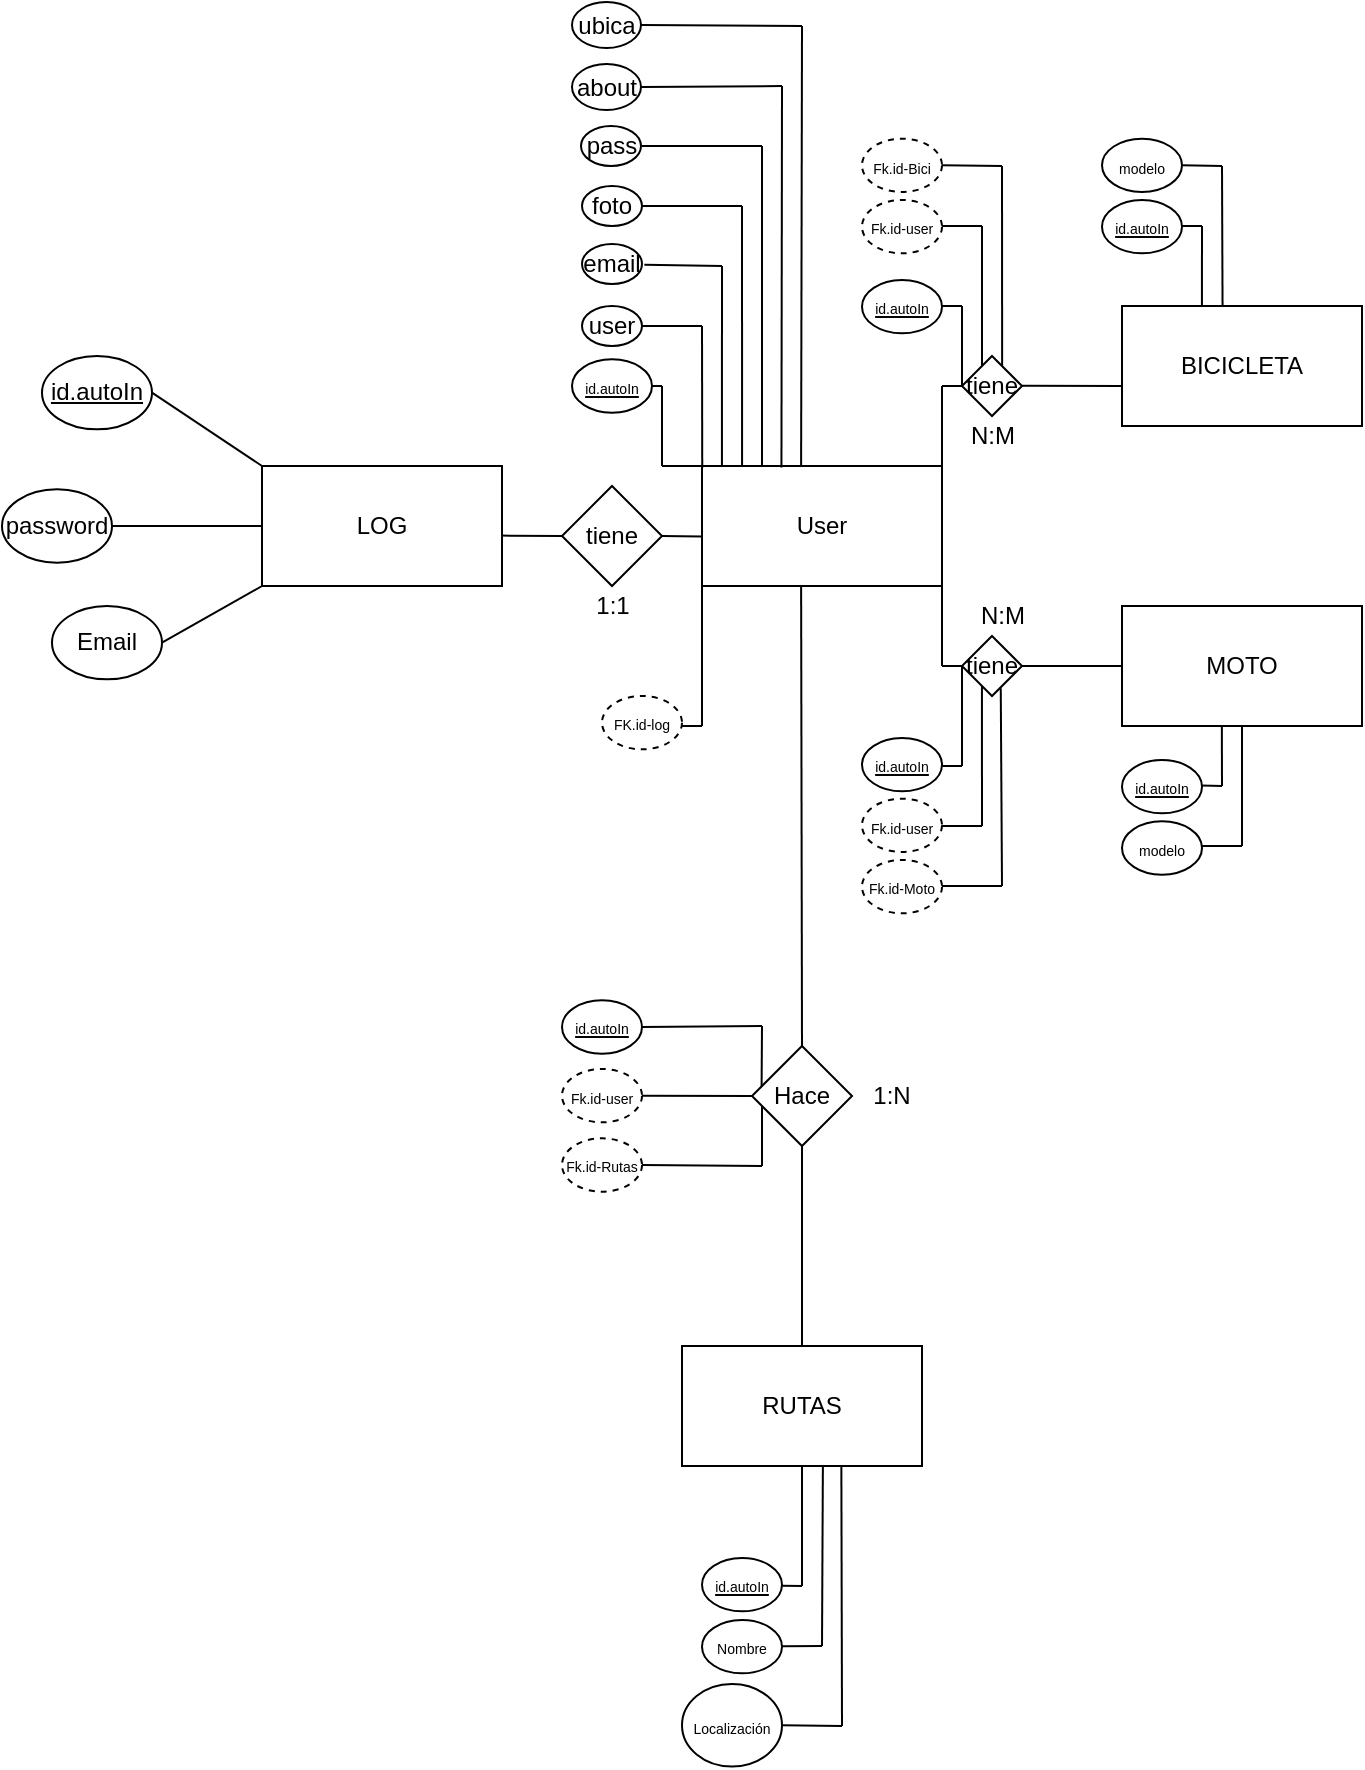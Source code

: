 <mxfile version="20.0.0" type="github" pages="3">
  <diagram id="kb5ggptceWDiAB8Re5l4" name="Page-1">
    <mxGraphModel dx="1773" dy="1789" grid="1" gridSize="10" guides="1" tooltips="1" connect="1" arrows="1" fold="1" page="1" pageScale="1" pageWidth="827" pageHeight="1169" math="0" shadow="0">
      <root>
        <mxCell id="0" />
        <mxCell id="1" parent="0" />
        <mxCell id="bxc62FPtWCXMQF45DqbI-1" value="User" style="rounded=0;whiteSpace=wrap;html=1;" parent="1" vertex="1">
          <mxGeometry x="230" y="160" width="120" height="60" as="geometry" />
        </mxCell>
        <mxCell id="bxc62FPtWCXMQF45DqbI-2" value="BICICLETA" style="rounded=0;whiteSpace=wrap;html=1;" parent="1" vertex="1">
          <mxGeometry x="440" y="80" width="120" height="60" as="geometry" />
        </mxCell>
        <mxCell id="bxc62FPtWCXMQF45DqbI-3" value="MOTO" style="rounded=0;whiteSpace=wrap;html=1;" parent="1" vertex="1">
          <mxGeometry x="440" y="230" width="120" height="60" as="geometry" />
        </mxCell>
        <mxCell id="bxc62FPtWCXMQF45DqbI-4" value="LOG&lt;br&gt;" style="rounded=0;whiteSpace=wrap;html=1;" parent="1" vertex="1">
          <mxGeometry x="10" y="160" width="120" height="60" as="geometry" />
        </mxCell>
        <mxCell id="bxc62FPtWCXMQF45DqbI-5" value="RUTAS" style="rounded=0;whiteSpace=wrap;html=1;" parent="1" vertex="1">
          <mxGeometry x="220" y="600" width="120" height="60" as="geometry" />
        </mxCell>
        <mxCell id="bxc62FPtWCXMQF45DqbI-6" value="tiene" style="rhombus;whiteSpace=wrap;html=1;" parent="1" vertex="1">
          <mxGeometry x="160" y="170" width="50" height="50" as="geometry" />
        </mxCell>
        <mxCell id="bxc62FPtWCXMQF45DqbI-7" value="" style="endArrow=none;html=1;rounded=0;exitX=0.996;exitY=0.58;exitDx=0;exitDy=0;entryX=0;entryY=0.5;entryDx=0;entryDy=0;exitPerimeter=0;" parent="1" source="bxc62FPtWCXMQF45DqbI-4" target="bxc62FPtWCXMQF45DqbI-6" edge="1">
          <mxGeometry width="50" height="50" relative="1" as="geometry">
            <mxPoint x="430" y="300" as="sourcePoint" />
            <mxPoint x="480" y="250" as="targetPoint" />
          </mxGeometry>
        </mxCell>
        <mxCell id="bxc62FPtWCXMQF45DqbI-8" value="" style="endArrow=none;html=1;rounded=0;exitX=1;exitY=0.5;exitDx=0;exitDy=0;entryX=-0.001;entryY=0.587;entryDx=0;entryDy=0;entryPerimeter=0;" parent="1" source="bxc62FPtWCXMQF45DqbI-6" target="bxc62FPtWCXMQF45DqbI-1" edge="1">
          <mxGeometry width="50" height="50" relative="1" as="geometry">
            <mxPoint x="139.52" y="204.8" as="sourcePoint" />
            <mxPoint x="170" y="205" as="targetPoint" />
          </mxGeometry>
        </mxCell>
        <mxCell id="bxc62FPtWCXMQF45DqbI-9" value="1:1" style="text;html=1;align=center;verticalAlign=middle;resizable=0;points=[];autosize=1;strokeColor=none;fillColor=none;" parent="1" vertex="1">
          <mxGeometry x="170" y="220" width="30" height="20" as="geometry" />
        </mxCell>
        <mxCell id="bxc62FPtWCXMQF45DqbI-11" value="tiene" style="rhombus;whiteSpace=wrap;html=1;" parent="1" vertex="1">
          <mxGeometry x="360" y="105" width="30" height="30" as="geometry" />
        </mxCell>
        <mxCell id="bxc62FPtWCXMQF45DqbI-12" value="tiene" style="rhombus;whiteSpace=wrap;html=1;" parent="1" vertex="1">
          <mxGeometry x="360" y="245" width="30" height="30" as="geometry" />
        </mxCell>
        <mxCell id="bxc62FPtWCXMQF45DqbI-13" value="" style="endArrow=none;html=1;rounded=0;exitX=1;exitY=0;exitDx=0;exitDy=0;" parent="1" source="bxc62FPtWCXMQF45DqbI-1" edge="1">
          <mxGeometry width="50" height="50" relative="1" as="geometry">
            <mxPoint x="360" y="170" as="sourcePoint" />
            <mxPoint x="350" y="120" as="targetPoint" />
          </mxGeometry>
        </mxCell>
        <mxCell id="bxc62FPtWCXMQF45DqbI-14" value="" style="endArrow=none;html=1;rounded=0;" parent="1" edge="1">
          <mxGeometry width="50" height="50" relative="1" as="geometry">
            <mxPoint x="350" y="120" as="sourcePoint" />
            <mxPoint x="360" y="120" as="targetPoint" />
          </mxGeometry>
        </mxCell>
        <mxCell id="bxc62FPtWCXMQF45DqbI-15" value="" style="endArrow=none;html=1;rounded=0;entryX=0;entryY=0.667;entryDx=0;entryDy=0;entryPerimeter=0;" parent="1" target="bxc62FPtWCXMQF45DqbI-2" edge="1">
          <mxGeometry width="50" height="50" relative="1" as="geometry">
            <mxPoint x="390" y="119.9" as="sourcePoint" />
            <mxPoint x="430" y="119.9" as="targetPoint" />
          </mxGeometry>
        </mxCell>
        <mxCell id="bxc62FPtWCXMQF45DqbI-16" value="" style="endArrow=none;html=1;rounded=0;entryX=0;entryY=0.667;entryDx=0;entryDy=0;entryPerimeter=0;exitX=1;exitY=0.5;exitDx=0;exitDy=0;" parent="1" source="bxc62FPtWCXMQF45DqbI-12" edge="1">
          <mxGeometry width="50" height="50" relative="1" as="geometry">
            <mxPoint x="400" y="260" as="sourcePoint" />
            <mxPoint x="440" y="260.02" as="targetPoint" />
          </mxGeometry>
        </mxCell>
        <mxCell id="bxc62FPtWCXMQF45DqbI-18" value="" style="endArrow=none;html=1;rounded=0;exitX=1;exitY=1;exitDx=0;exitDy=0;" parent="1" source="bxc62FPtWCXMQF45DqbI-1" edge="1">
          <mxGeometry width="50" height="50" relative="1" as="geometry">
            <mxPoint x="405" y="270" as="sourcePoint" />
            <mxPoint x="350" y="260" as="targetPoint" />
          </mxGeometry>
        </mxCell>
        <mxCell id="bxc62FPtWCXMQF45DqbI-19" value="" style="endArrow=none;html=1;rounded=0;exitX=0;exitY=0.5;exitDx=0;exitDy=0;" parent="1" source="bxc62FPtWCXMQF45DqbI-12" edge="1">
          <mxGeometry width="50" height="50" relative="1" as="geometry">
            <mxPoint x="330" y="230" as="sourcePoint" />
            <mxPoint x="350" y="260" as="targetPoint" />
          </mxGeometry>
        </mxCell>
        <mxCell id="bxc62FPtWCXMQF45DqbI-20" value="N:M" style="text;html=1;align=center;verticalAlign=middle;resizable=0;points=[];autosize=1;strokeColor=none;fillColor=none;" parent="1" vertex="1">
          <mxGeometry x="355" y="135" width="40" height="20" as="geometry" />
        </mxCell>
        <mxCell id="bxc62FPtWCXMQF45DqbI-21" value="N:M" style="text;html=1;align=center;verticalAlign=middle;resizable=0;points=[];autosize=1;strokeColor=none;fillColor=none;" parent="1" vertex="1">
          <mxGeometry x="360" y="225" width="40" height="20" as="geometry" />
        </mxCell>
        <mxCell id="bxc62FPtWCXMQF45DqbI-22" value="Hace" style="rhombus;whiteSpace=wrap;html=1;" parent="1" vertex="1">
          <mxGeometry x="255" y="450" width="50" height="50" as="geometry" />
        </mxCell>
        <mxCell id="bxc62FPtWCXMQF45DqbI-23" value="" style="endArrow=none;html=1;rounded=0;entryX=0.5;entryY=0;entryDx=0;entryDy=0;exitX=0.413;exitY=0.996;exitDx=0;exitDy=0;exitPerimeter=0;" parent="1" source="bxc62FPtWCXMQF45DqbI-1" target="bxc62FPtWCXMQF45DqbI-22" edge="1">
          <mxGeometry width="50" height="50" relative="1" as="geometry">
            <mxPoint x="75" y="400" as="sourcePoint" />
            <mxPoint x="640" y="160" as="targetPoint" />
          </mxGeometry>
        </mxCell>
        <mxCell id="bxc62FPtWCXMQF45DqbI-27" value="" style="endArrow=none;html=1;rounded=0;entryX=0.5;entryY=1;entryDx=0;entryDy=0;exitX=0.5;exitY=0;exitDx=0;exitDy=0;" parent="1" source="bxc62FPtWCXMQF45DqbI-5" target="bxc62FPtWCXMQF45DqbI-22" edge="1">
          <mxGeometry width="50" height="50" relative="1" as="geometry">
            <mxPoint x="650" y="119.86" as="sourcePoint" />
            <mxPoint x="570" y="119.86" as="targetPoint" />
          </mxGeometry>
        </mxCell>
        <mxCell id="bxc62FPtWCXMQF45DqbI-28" value="&lt;u&gt;id.autoIn&lt;/u&gt;" style="ellipse;whiteSpace=wrap;html=1;" parent="1" vertex="1">
          <mxGeometry x="-100" y="105" width="55" height="36.67" as="geometry" />
        </mxCell>
        <mxCell id="bxc62FPtWCXMQF45DqbI-30" value="password" style="ellipse;whiteSpace=wrap;html=1;" parent="1" vertex="1">
          <mxGeometry x="-120" y="171.67" width="55" height="36.67" as="geometry" />
        </mxCell>
        <mxCell id="bxc62FPtWCXMQF45DqbI-31" value="Email" style="ellipse;whiteSpace=wrap;html=1;" parent="1" vertex="1">
          <mxGeometry x="-95" y="230" width="55" height="36.67" as="geometry" />
        </mxCell>
        <mxCell id="bxc62FPtWCXMQF45DqbI-32" value="" style="endArrow=none;html=1;rounded=0;exitX=1;exitY=0.5;exitDx=0;exitDy=0;entryX=0;entryY=0;entryDx=0;entryDy=0;" parent="1" source="bxc62FPtWCXMQF45DqbI-28" target="bxc62FPtWCXMQF45DqbI-4" edge="1">
          <mxGeometry width="50" height="50" relative="1" as="geometry">
            <mxPoint x="150" y="290" as="sourcePoint" />
            <mxPoint x="200" y="240" as="targetPoint" />
          </mxGeometry>
        </mxCell>
        <mxCell id="bxc62FPtWCXMQF45DqbI-33" value="" style="endArrow=none;html=1;rounded=0;exitX=1;exitY=0.5;exitDx=0;exitDy=0;entryX=0;entryY=0.5;entryDx=0;entryDy=0;" parent="1" source="bxc62FPtWCXMQF45DqbI-30" target="bxc62FPtWCXMQF45DqbI-4" edge="1">
          <mxGeometry width="50" height="50" relative="1" as="geometry">
            <mxPoint x="-35.0" y="133.335" as="sourcePoint" />
            <mxPoint x="20" y="170" as="targetPoint" />
          </mxGeometry>
        </mxCell>
        <mxCell id="bxc62FPtWCXMQF45DqbI-34" value="" style="endArrow=none;html=1;rounded=0;exitX=1;exitY=0.5;exitDx=0;exitDy=0;entryX=0;entryY=1;entryDx=0;entryDy=0;" parent="1" source="bxc62FPtWCXMQF45DqbI-31" target="bxc62FPtWCXMQF45DqbI-4" edge="1">
          <mxGeometry width="50" height="50" relative="1" as="geometry">
            <mxPoint x="-55.0" y="200.005" as="sourcePoint" />
            <mxPoint x="20" y="200" as="targetPoint" />
          </mxGeometry>
        </mxCell>
        <mxCell id="bxc62FPtWCXMQF45DqbI-35" value="&lt;u&gt;&lt;font style=&quot;font-size: 7px;&quot;&gt;id.autoIn&lt;/font&gt;&lt;/u&gt;" style="ellipse;whiteSpace=wrap;html=1;" parent="1" vertex="1">
          <mxGeometry x="165" y="106.66" width="40" height="26.67" as="geometry" />
        </mxCell>
        <mxCell id="bxc62FPtWCXMQF45DqbI-36" value="user" style="ellipse;whiteSpace=wrap;html=1;" parent="1" vertex="1">
          <mxGeometry x="170" y="80" width="30" height="20" as="geometry" />
        </mxCell>
        <mxCell id="bxc62FPtWCXMQF45DqbI-37" value="email" style="ellipse;whiteSpace=wrap;html=1;" parent="1" vertex="1">
          <mxGeometry x="170" y="49" width="30" height="20" as="geometry" />
        </mxCell>
        <mxCell id="bxc62FPtWCXMQF45DqbI-39" value="foto" style="ellipse;whiteSpace=wrap;html=1;" parent="1" vertex="1">
          <mxGeometry x="170" y="20" width="30" height="20" as="geometry" />
        </mxCell>
        <mxCell id="bxc62FPtWCXMQF45DqbI-40" value="pass" style="ellipse;whiteSpace=wrap;html=1;" parent="1" vertex="1">
          <mxGeometry x="169.5" y="-10" width="30" height="20" as="geometry" />
        </mxCell>
        <mxCell id="bxc62FPtWCXMQF45DqbI-41" value="about" style="ellipse;whiteSpace=wrap;html=1;" parent="1" vertex="1">
          <mxGeometry x="165" y="-41" width="34.5" height="23" as="geometry" />
        </mxCell>
        <mxCell id="bxc62FPtWCXMQF45DqbI-42" value="" style="endArrow=none;html=1;rounded=0;fontSize=7;exitX=1;exitY=0.5;exitDx=0;exitDy=0;" parent="1" source="bxc62FPtWCXMQF45DqbI-35" edge="1">
          <mxGeometry width="50" height="50" relative="1" as="geometry">
            <mxPoint x="140" y="110" as="sourcePoint" />
            <mxPoint x="210" y="120" as="targetPoint" />
          </mxGeometry>
        </mxCell>
        <mxCell id="bxc62FPtWCXMQF45DqbI-43" value="" style="endArrow=none;html=1;rounded=0;fontSize=7;" parent="1" edge="1">
          <mxGeometry width="50" height="50" relative="1" as="geometry">
            <mxPoint x="210" y="120" as="sourcePoint" />
            <mxPoint x="210" y="160" as="targetPoint" />
          </mxGeometry>
        </mxCell>
        <mxCell id="bxc62FPtWCXMQF45DqbI-44" value="" style="endArrow=none;html=1;rounded=0;fontSize=7;entryX=0;entryY=0;entryDx=0;entryDy=0;" parent="1" target="bxc62FPtWCXMQF45DqbI-1" edge="1">
          <mxGeometry width="50" height="50" relative="1" as="geometry">
            <mxPoint x="210" y="160" as="sourcePoint" />
            <mxPoint x="220" y="130" as="targetPoint" />
          </mxGeometry>
        </mxCell>
        <mxCell id="bxc62FPtWCXMQF45DqbI-45" value="" style="endArrow=none;html=1;rounded=0;fontSize=7;exitX=1;exitY=0.5;exitDx=0;exitDy=0;" parent="1" source="bxc62FPtWCXMQF45DqbI-36" edge="1">
          <mxGeometry width="50" height="50" relative="1" as="geometry">
            <mxPoint x="225.0" y="139.995" as="sourcePoint" />
            <mxPoint x="230" y="90" as="targetPoint" />
          </mxGeometry>
        </mxCell>
        <mxCell id="bxc62FPtWCXMQF45DqbI-46" value="" style="endArrow=none;html=1;rounded=0;fontSize=7;entryX=0.001;entryY=0.017;entryDx=0;entryDy=0;entryPerimeter=0;" parent="1" target="bxc62FPtWCXMQF45DqbI-1" edge="1">
          <mxGeometry width="50" height="50" relative="1" as="geometry">
            <mxPoint x="230" y="90" as="sourcePoint" />
            <mxPoint x="240.0" y="100" as="targetPoint" />
          </mxGeometry>
        </mxCell>
        <mxCell id="bxc62FPtWCXMQF45DqbI-47" value="" style="endArrow=none;html=1;rounded=0;fontSize=7;exitX=1.039;exitY=0.52;exitDx=0;exitDy=0;exitPerimeter=0;" parent="1" source="bxc62FPtWCXMQF45DqbI-37" edge="1">
          <mxGeometry width="50" height="50" relative="1" as="geometry">
            <mxPoint x="210.0" y="100" as="sourcePoint" />
            <mxPoint x="240" y="60" as="targetPoint" />
          </mxGeometry>
        </mxCell>
        <mxCell id="bxc62FPtWCXMQF45DqbI-48" value="" style="endArrow=none;html=1;rounded=0;fontSize=7;entryX=0.083;entryY=0;entryDx=0;entryDy=0;entryPerimeter=0;" parent="1" target="bxc62FPtWCXMQF45DqbI-1" edge="1">
          <mxGeometry width="50" height="50" relative="1" as="geometry">
            <mxPoint x="240" y="60" as="sourcePoint" />
            <mxPoint x="240" y="130" as="targetPoint" />
          </mxGeometry>
        </mxCell>
        <mxCell id="bxc62FPtWCXMQF45DqbI-49" value="" style="endArrow=none;html=1;rounded=0;fontSize=7;exitX=1;exitY=0.5;exitDx=0;exitDy=0;" parent="1" source="bxc62FPtWCXMQF45DqbI-39" edge="1">
          <mxGeometry width="50" height="50" relative="1" as="geometry">
            <mxPoint x="211.17" y="69.4" as="sourcePoint" />
            <mxPoint x="250" y="30" as="targetPoint" />
          </mxGeometry>
        </mxCell>
        <mxCell id="bxc62FPtWCXMQF45DqbI-50" value="" style="endArrow=none;html=1;rounded=0;fontSize=7;entryX=0.167;entryY=0;entryDx=0;entryDy=0;entryPerimeter=0;" parent="1" target="bxc62FPtWCXMQF45DqbI-1" edge="1">
          <mxGeometry width="50" height="50" relative="1" as="geometry">
            <mxPoint x="250" y="30" as="sourcePoint" />
            <mxPoint x="250" y="110" as="targetPoint" />
          </mxGeometry>
        </mxCell>
        <mxCell id="bxc62FPtWCXMQF45DqbI-51" value="" style="endArrow=none;html=1;rounded=0;fontSize=7;" parent="1" edge="1">
          <mxGeometry width="50" height="50" relative="1" as="geometry">
            <mxPoint x="200" as="sourcePoint" />
            <mxPoint x="260" as="targetPoint" />
          </mxGeometry>
        </mxCell>
        <mxCell id="bxc62FPtWCXMQF45DqbI-52" value="" style="endArrow=none;html=1;rounded=0;fontSize=7;entryX=0.25;entryY=0;entryDx=0;entryDy=0;" parent="1" target="bxc62FPtWCXMQF45DqbI-1" edge="1">
          <mxGeometry width="50" height="50" relative="1" as="geometry">
            <mxPoint x="260" as="sourcePoint" />
            <mxPoint x="260" y="130" as="targetPoint" />
          </mxGeometry>
        </mxCell>
        <mxCell id="bxc62FPtWCXMQF45DqbI-53" value="" style="endArrow=none;html=1;rounded=0;fontSize=7;exitX=1;exitY=0.5;exitDx=0;exitDy=0;" parent="1" source="bxc62FPtWCXMQF45DqbI-41" edge="1">
          <mxGeometry width="50" height="50" relative="1" as="geometry">
            <mxPoint x="210.0" y="10" as="sourcePoint" />
            <mxPoint x="270" y="-30" as="targetPoint" />
          </mxGeometry>
        </mxCell>
        <mxCell id="bxc62FPtWCXMQF45DqbI-54" value="" style="endArrow=none;html=1;rounded=0;fontSize=7;entryX=0.331;entryY=0.013;entryDx=0;entryDy=0;entryPerimeter=0;" parent="1" target="bxc62FPtWCXMQF45DqbI-1" edge="1">
          <mxGeometry width="50" height="50" relative="1" as="geometry">
            <mxPoint x="270" y="-30" as="sourcePoint" />
            <mxPoint x="280.0" y="-20" as="targetPoint" />
          </mxGeometry>
        </mxCell>
        <mxCell id="bxc62FPtWCXMQF45DqbI-55" value="&lt;span style=&quot;font-size: 7px;&quot;&gt;FK.id-log&lt;/span&gt;" style="ellipse;whiteSpace=wrap;html=1;dashed=1;" parent="1" vertex="1">
          <mxGeometry x="180" y="275" width="40" height="26.67" as="geometry" />
        </mxCell>
        <mxCell id="bxc62FPtWCXMQF45DqbI-56" value="" style="endArrow=none;html=1;rounded=0;fontSize=7;exitX=1;exitY=0.562;exitDx=0;exitDy=0;exitPerimeter=0;" parent="1" source="bxc62FPtWCXMQF45DqbI-55" edge="1">
          <mxGeometry width="50" height="50" relative="1" as="geometry">
            <mxPoint x="240" y="380" as="sourcePoint" />
            <mxPoint x="230" y="290" as="targetPoint" />
          </mxGeometry>
        </mxCell>
        <mxCell id="bxc62FPtWCXMQF45DqbI-57" value="" style="endArrow=none;html=1;rounded=0;fontSize=7;entryX=0;entryY=1;entryDx=0;entryDy=0;" parent="1" target="bxc62FPtWCXMQF45DqbI-1" edge="1">
          <mxGeometry width="50" height="50" relative="1" as="geometry">
            <mxPoint x="230" y="290" as="sourcePoint" />
            <mxPoint x="230" y="230" as="targetPoint" />
          </mxGeometry>
        </mxCell>
        <mxCell id="bxc62FPtWCXMQF45DqbI-58" value="&lt;u&gt;&lt;font style=&quot;font-size: 7px;&quot;&gt;id.autoIn&lt;/font&gt;&lt;/u&gt;" style="ellipse;whiteSpace=wrap;html=1;" parent="1" vertex="1">
          <mxGeometry x="310" y="67" width="40" height="26.67" as="geometry" />
        </mxCell>
        <mxCell id="bxc62FPtWCXMQF45DqbI-60" value="&lt;span style=&quot;font-size: 7px;&quot;&gt;Fk.id-user&lt;/span&gt;" style="ellipse;whiteSpace=wrap;html=1;dashed=1;" parent="1" vertex="1">
          <mxGeometry x="310" y="27" width="40" height="26.67" as="geometry" />
        </mxCell>
        <mxCell id="bxc62FPtWCXMQF45DqbI-61" value="&lt;span style=&quot;font-size: 7px;&quot;&gt;Fk.id-Bici&lt;/span&gt;" style="ellipse;whiteSpace=wrap;html=1;dashed=1;" parent="1" vertex="1">
          <mxGeometry x="310" y="-3.67" width="40" height="26.67" as="geometry" />
        </mxCell>
        <mxCell id="bxc62FPtWCXMQF45DqbI-62" value="" style="endArrow=none;html=1;rounded=0;fontSize=7;" parent="1" edge="1">
          <mxGeometry width="50" height="50" relative="1" as="geometry">
            <mxPoint x="350" y="80" as="sourcePoint" />
            <mxPoint x="360" y="80" as="targetPoint" />
          </mxGeometry>
        </mxCell>
        <mxCell id="bxc62FPtWCXMQF45DqbI-63" value="" style="endArrow=none;html=1;rounded=0;fontSize=7;" parent="1" edge="1">
          <mxGeometry width="50" height="50" relative="1" as="geometry">
            <mxPoint x="360" y="80" as="sourcePoint" />
            <mxPoint x="360" y="120" as="targetPoint" />
          </mxGeometry>
        </mxCell>
        <mxCell id="bxc62FPtWCXMQF45DqbI-64" value="" style="endArrow=none;html=1;rounded=0;fontSize=7;" parent="1" edge="1">
          <mxGeometry width="50" height="50" relative="1" as="geometry">
            <mxPoint x="350" y="40" as="sourcePoint" />
            <mxPoint x="370" y="40" as="targetPoint" />
          </mxGeometry>
        </mxCell>
        <mxCell id="bxc62FPtWCXMQF45DqbI-65" value="" style="endArrow=none;html=1;rounded=0;fontSize=7;entryX=0.333;entryY=0.167;entryDx=0;entryDy=0;entryPerimeter=0;" parent="1" target="bxc62FPtWCXMQF45DqbI-11" edge="1">
          <mxGeometry width="50" height="50" relative="1" as="geometry">
            <mxPoint x="370" y="40" as="sourcePoint" />
            <mxPoint x="370" y="80" as="targetPoint" />
          </mxGeometry>
        </mxCell>
        <mxCell id="bxc62FPtWCXMQF45DqbI-66" value="" style="endArrow=none;html=1;rounded=0;fontSize=7;exitX=1;exitY=0.5;exitDx=0;exitDy=0;" parent="1" source="bxc62FPtWCXMQF45DqbI-61" edge="1">
          <mxGeometry width="50" height="50" relative="1" as="geometry">
            <mxPoint x="360" y="50" as="sourcePoint" />
            <mxPoint x="380" y="10" as="targetPoint" />
          </mxGeometry>
        </mxCell>
        <mxCell id="bxc62FPtWCXMQF45DqbI-67" value="" style="endArrow=none;html=1;rounded=0;fontSize=7;entryX=0.669;entryY=0.176;entryDx=0;entryDy=0;entryPerimeter=0;" parent="1" target="bxc62FPtWCXMQF45DqbI-11" edge="1">
          <mxGeometry width="50" height="50" relative="1" as="geometry">
            <mxPoint x="380" y="10" as="sourcePoint" />
            <mxPoint x="380" y="40" as="targetPoint" />
          </mxGeometry>
        </mxCell>
        <mxCell id="bxc62FPtWCXMQF45DqbI-68" value="&lt;u&gt;&lt;font style=&quot;font-size: 7px;&quot;&gt;id.autoIn&lt;/font&gt;&lt;/u&gt;" style="ellipse;whiteSpace=wrap;html=1;" parent="1" vertex="1">
          <mxGeometry x="310" y="296.0" width="40" height="26.67" as="geometry" />
        </mxCell>
        <mxCell id="bxc62FPtWCXMQF45DqbI-69" value="&lt;span style=&quot;font-size: 7px;&quot;&gt;Fk.id-user&lt;/span&gt;" style="ellipse;whiteSpace=wrap;html=1;dashed=1;" parent="1" vertex="1">
          <mxGeometry x="310" y="326.34" width="40" height="26.67" as="geometry" />
        </mxCell>
        <mxCell id="bxc62FPtWCXMQF45DqbI-70" value="&lt;span style=&quot;font-size: 7px;&quot;&gt;Fk.id-Moto&lt;br&gt;&lt;/span&gt;" style="ellipse;whiteSpace=wrap;html=1;dashed=1;" parent="1" vertex="1">
          <mxGeometry x="310" y="357.0" width="40" height="26.67" as="geometry" />
        </mxCell>
        <mxCell id="bxc62FPtWCXMQF45DqbI-72" value="" style="endArrow=none;html=1;rounded=0;fontSize=7;exitX=1.002;exitY=0.524;exitDx=0;exitDy=0;exitPerimeter=0;" parent="1" source="bxc62FPtWCXMQF45DqbI-68" edge="1">
          <mxGeometry width="50" height="50" relative="1" as="geometry">
            <mxPoint x="310" y="320" as="sourcePoint" />
            <mxPoint x="360" y="310" as="targetPoint" />
          </mxGeometry>
        </mxCell>
        <mxCell id="bxc62FPtWCXMQF45DqbI-73" value="" style="endArrow=none;html=1;rounded=0;fontSize=7;" parent="1" edge="1">
          <mxGeometry width="50" height="50" relative="1" as="geometry">
            <mxPoint x="360" y="310" as="sourcePoint" />
            <mxPoint x="360" y="259.782" as="targetPoint" />
          </mxGeometry>
        </mxCell>
        <mxCell id="bxc62FPtWCXMQF45DqbI-74" value="" style="endArrow=none;html=1;rounded=0;fontSize=7;exitX=1.003;exitY=0.512;exitDx=0;exitDy=0;exitPerimeter=0;" parent="1" source="bxc62FPtWCXMQF45DqbI-69" edge="1">
          <mxGeometry width="50" height="50" relative="1" as="geometry">
            <mxPoint x="360.0" y="329.995" as="sourcePoint" />
            <mxPoint x="370" y="340" as="targetPoint" />
          </mxGeometry>
        </mxCell>
        <mxCell id="bxc62FPtWCXMQF45DqbI-75" value="" style="endArrow=none;html=1;rounded=0;fontSize=7;entryX=0.332;entryY=0.832;entryDx=0;entryDy=0;entryPerimeter=0;" parent="1" target="bxc62FPtWCXMQF45DqbI-12" edge="1">
          <mxGeometry width="50" height="50" relative="1" as="geometry">
            <mxPoint x="370" y="340" as="sourcePoint" />
            <mxPoint x="380" y="350" as="targetPoint" />
          </mxGeometry>
        </mxCell>
        <mxCell id="bxc62FPtWCXMQF45DqbI-76" value="" style="endArrow=none;html=1;rounded=0;fontSize=7;exitX=1;exitY=0.487;exitDx=0;exitDy=0;exitPerimeter=0;" parent="1" source="bxc62FPtWCXMQF45DqbI-70" edge="1">
          <mxGeometry width="50" height="50" relative="1" as="geometry">
            <mxPoint x="360.12" y="349.995" as="sourcePoint" />
            <mxPoint x="380" y="370" as="targetPoint" />
          </mxGeometry>
        </mxCell>
        <mxCell id="bxc62FPtWCXMQF45DqbI-77" value="" style="endArrow=none;html=1;rounded=0;fontSize=7;entryX=0.646;entryY=0.87;entryDx=0;entryDy=0;entryPerimeter=0;" parent="1" target="bxc62FPtWCXMQF45DqbI-12" edge="1">
          <mxGeometry width="50" height="50" relative="1" as="geometry">
            <mxPoint x="380" y="370" as="sourcePoint" />
            <mxPoint x="380" y="350" as="targetPoint" />
          </mxGeometry>
        </mxCell>
        <mxCell id="bxc62FPtWCXMQF45DqbI-78" value="&lt;u&gt;&lt;font style=&quot;font-size: 7px;&quot;&gt;id.autoIn&lt;/font&gt;&lt;/u&gt;" style="ellipse;whiteSpace=wrap;html=1;" parent="1" vertex="1">
          <mxGeometry x="430" y="27" width="40" height="26.67" as="geometry" />
        </mxCell>
        <mxCell id="bxc62FPtWCXMQF45DqbI-79" value="&lt;span style=&quot;font-size: 7px;&quot;&gt;modelo&lt;/span&gt;" style="ellipse;whiteSpace=wrap;html=1;" parent="1" vertex="1">
          <mxGeometry x="430" y="-3.67" width="40" height="26.67" as="geometry" />
        </mxCell>
        <mxCell id="bxc62FPtWCXMQF45DqbI-80" value="ubica" style="ellipse;whiteSpace=wrap;html=1;" parent="1" vertex="1">
          <mxGeometry x="165" y="-72" width="34.5" height="23" as="geometry" />
        </mxCell>
        <mxCell id="bxc62FPtWCXMQF45DqbI-81" value="" style="endArrow=none;html=1;rounded=0;fontSize=7;exitX=1;exitY=0.5;exitDx=0;exitDy=0;" parent="1" source="bxc62FPtWCXMQF45DqbI-80" edge="1">
          <mxGeometry width="50" height="50" relative="1" as="geometry">
            <mxPoint x="209.5" y="-19.5" as="sourcePoint" />
            <mxPoint x="280" y="-60" as="targetPoint" />
          </mxGeometry>
        </mxCell>
        <mxCell id="bxc62FPtWCXMQF45DqbI-82" value="" style="endArrow=none;html=1;rounded=0;fontSize=7;entryX=0.413;entryY=0.002;entryDx=0;entryDy=0;entryPerimeter=0;" parent="1" target="bxc62FPtWCXMQF45DqbI-1" edge="1">
          <mxGeometry width="50" height="50" relative="1" as="geometry">
            <mxPoint x="280" y="-60" as="sourcePoint" />
            <mxPoint x="280" y="100" as="targetPoint" />
          </mxGeometry>
        </mxCell>
        <mxCell id="bxc62FPtWCXMQF45DqbI-83" value="" style="endArrow=none;html=1;rounded=0;fontSize=7;exitX=0.998;exitY=0.487;exitDx=0;exitDy=0;exitPerimeter=0;" parent="1" source="bxc62FPtWCXMQF45DqbI-78" edge="1">
          <mxGeometry width="50" height="50" relative="1" as="geometry">
            <mxPoint x="360" y="90" as="sourcePoint" />
            <mxPoint x="480" y="40" as="targetPoint" />
          </mxGeometry>
        </mxCell>
        <mxCell id="bxc62FPtWCXMQF45DqbI-84" value="" style="endArrow=none;html=1;rounded=0;fontSize=7;entryX=0.333;entryY=-0.007;entryDx=0;entryDy=0;entryPerimeter=0;" parent="1" target="bxc62FPtWCXMQF45DqbI-2" edge="1">
          <mxGeometry width="50" height="50" relative="1" as="geometry">
            <mxPoint x="480" y="40" as="sourcePoint" />
            <mxPoint x="490" y="50" as="targetPoint" />
          </mxGeometry>
        </mxCell>
        <mxCell id="bxc62FPtWCXMQF45DqbI-85" value="" style="endArrow=none;html=1;rounded=0;fontSize=7;exitX=1;exitY=0.5;exitDx=0;exitDy=0;" parent="1" source="bxc62FPtWCXMQF45DqbI-79" edge="1">
          <mxGeometry width="50" height="50" relative="1" as="geometry">
            <mxPoint x="479.92" y="49.988" as="sourcePoint" />
            <mxPoint x="490" y="10" as="targetPoint" />
          </mxGeometry>
        </mxCell>
        <mxCell id="bxc62FPtWCXMQF45DqbI-86" value="" style="endArrow=none;html=1;rounded=0;fontSize=7;entryX=0.419;entryY=0.003;entryDx=0;entryDy=0;entryPerimeter=0;" parent="1" target="bxc62FPtWCXMQF45DqbI-2" edge="1">
          <mxGeometry width="50" height="50" relative="1" as="geometry">
            <mxPoint x="490" y="10" as="sourcePoint" />
            <mxPoint x="490" y="50" as="targetPoint" />
          </mxGeometry>
        </mxCell>
        <mxCell id="bxc62FPtWCXMQF45DqbI-87" value="&lt;span style=&quot;font-size: 7px;&quot;&gt;modelo&lt;/span&gt;" style="ellipse;whiteSpace=wrap;html=1;" parent="1" vertex="1">
          <mxGeometry x="440" y="337.67" width="40" height="26.67" as="geometry" />
        </mxCell>
        <mxCell id="bxc62FPtWCXMQF45DqbI-88" value="&lt;u&gt;&lt;font style=&quot;font-size: 7px;&quot;&gt;id.autoIn&lt;/font&gt;&lt;/u&gt;" style="ellipse;whiteSpace=wrap;html=1;" parent="1" vertex="1">
          <mxGeometry x="440" y="307" width="40" height="26.67" as="geometry" />
        </mxCell>
        <mxCell id="bxc62FPtWCXMQF45DqbI-90" value="" style="endArrow=none;html=1;rounded=0;fontSize=7;exitX=0.988;exitY=0.48;exitDx=0;exitDy=0;exitPerimeter=0;" parent="1" source="bxc62FPtWCXMQF45DqbI-88" edge="1">
          <mxGeometry width="50" height="50" relative="1" as="geometry">
            <mxPoint x="460" y="350" as="sourcePoint" />
            <mxPoint x="490" y="320" as="targetPoint" />
          </mxGeometry>
        </mxCell>
        <mxCell id="bxc62FPtWCXMQF45DqbI-91" value="" style="endArrow=none;html=1;rounded=0;fontSize=7;entryX=0.416;entryY=1.004;entryDx=0;entryDy=0;entryPerimeter=0;" parent="1" target="bxc62FPtWCXMQF45DqbI-3" edge="1">
          <mxGeometry width="50" height="50" relative="1" as="geometry">
            <mxPoint x="490" y="320" as="sourcePoint" />
            <mxPoint x="480" y="300" as="targetPoint" />
          </mxGeometry>
        </mxCell>
        <mxCell id="bxc62FPtWCXMQF45DqbI-92" value="" style="endArrow=none;html=1;rounded=0;fontSize=7;exitX=1;exitY=0.462;exitDx=0;exitDy=0;exitPerimeter=0;" parent="1" source="bxc62FPtWCXMQF45DqbI-87" edge="1">
          <mxGeometry width="50" height="50" relative="1" as="geometry">
            <mxPoint x="489.52" y="329.802" as="sourcePoint" />
            <mxPoint x="500" y="350" as="targetPoint" />
          </mxGeometry>
        </mxCell>
        <mxCell id="bxc62FPtWCXMQF45DqbI-93" value="" style="endArrow=none;html=1;rounded=0;fontSize=7;entryX=0.5;entryY=1;entryDx=0;entryDy=0;" parent="1" target="bxc62FPtWCXMQF45DqbI-3" edge="1">
          <mxGeometry width="50" height="50" relative="1" as="geometry">
            <mxPoint x="500" y="350" as="sourcePoint" />
            <mxPoint x="500" y="310" as="targetPoint" />
          </mxGeometry>
        </mxCell>
        <mxCell id="bxc62FPtWCXMQF45DqbI-95" value="&lt;u&gt;&lt;font style=&quot;font-size: 7px;&quot;&gt;id.autoIn&lt;/font&gt;&lt;/u&gt;" style="ellipse;whiteSpace=wrap;html=1;" parent="1" vertex="1">
          <mxGeometry x="230" y="706" width="40" height="26.67" as="geometry" />
        </mxCell>
        <mxCell id="bxc62FPtWCXMQF45DqbI-96" value="&lt;u&gt;&lt;font style=&quot;font-size: 7px;&quot;&gt;id.autoIn&lt;/font&gt;&lt;/u&gt;" style="ellipse;whiteSpace=wrap;html=1;" parent="1" vertex="1">
          <mxGeometry x="160" y="427.16" width="40" height="26.67" as="geometry" />
        </mxCell>
        <mxCell id="bxc62FPtWCXMQF45DqbI-97" value="&lt;span style=&quot;font-size: 7px;&quot;&gt;Fk.id-user&lt;/span&gt;" style="ellipse;whiteSpace=wrap;html=1;dashed=1;" parent="1" vertex="1">
          <mxGeometry x="160" y="461.5" width="40" height="26.67" as="geometry" />
        </mxCell>
        <mxCell id="bxc62FPtWCXMQF45DqbI-98" value="&lt;span style=&quot;font-size: 7px;&quot;&gt;Fk.id-Rutas&lt;br&gt;&lt;/span&gt;" style="ellipse;whiteSpace=wrap;html=1;dashed=1;" parent="1" vertex="1">
          <mxGeometry x="160" y="496.16" width="40" height="26.67" as="geometry" />
        </mxCell>
        <mxCell id="bxc62FPtWCXMQF45DqbI-99" value="" style="endArrow=none;html=1;rounded=0;fontSize=7;exitX=1;exitY=0.5;exitDx=0;exitDy=0;entryX=0;entryY=0.5;entryDx=0;entryDy=0;" parent="1" source="bxc62FPtWCXMQF45DqbI-97" target="bxc62FPtWCXMQF45DqbI-22" edge="1">
          <mxGeometry width="50" height="50" relative="1" as="geometry">
            <mxPoint x="210" y="490" as="sourcePoint" />
            <mxPoint x="260" y="440" as="targetPoint" />
          </mxGeometry>
        </mxCell>
        <mxCell id="bxc62FPtWCXMQF45DqbI-100" value="" style="endArrow=none;html=1;rounded=0;fontSize=7;exitX=1;exitY=0.5;exitDx=0;exitDy=0;" parent="1" source="bxc62FPtWCXMQF45DqbI-96" edge="1">
          <mxGeometry width="50" height="50" relative="1" as="geometry">
            <mxPoint x="200" y="444.195" as="sourcePoint" />
            <mxPoint x="260" y="440" as="targetPoint" />
          </mxGeometry>
        </mxCell>
        <mxCell id="bxc62FPtWCXMQF45DqbI-101" value="" style="endArrow=none;html=1;rounded=0;fontSize=7;entryX=0.096;entryY=0.406;entryDx=0;entryDy=0;entryPerimeter=0;" parent="1" target="bxc62FPtWCXMQF45DqbI-22" edge="1">
          <mxGeometry width="50" height="50" relative="1" as="geometry">
            <mxPoint x="260" y="440" as="sourcePoint" />
            <mxPoint x="270" y="454" as="targetPoint" />
          </mxGeometry>
        </mxCell>
        <mxCell id="bxc62FPtWCXMQF45DqbI-102" value="" style="endArrow=none;html=1;rounded=0;fontSize=7;exitX=1;exitY=0.5;exitDx=0;exitDy=0;" parent="1" source="bxc62FPtWCXMQF45DqbI-98" edge="1">
          <mxGeometry width="50" height="50" relative="1" as="geometry">
            <mxPoint x="210.0" y="450.495" as="sourcePoint" />
            <mxPoint x="260" y="510" as="targetPoint" />
          </mxGeometry>
        </mxCell>
        <mxCell id="bxc62FPtWCXMQF45DqbI-103" value="" style="endArrow=none;html=1;rounded=0;fontSize=7;" parent="1" edge="1">
          <mxGeometry width="50" height="50" relative="1" as="geometry">
            <mxPoint x="260" y="480" as="sourcePoint" />
            <mxPoint x="260" y="510" as="targetPoint" />
          </mxGeometry>
        </mxCell>
        <mxCell id="bxc62FPtWCXMQF45DqbI-104" value="&lt;font style=&quot;font-size: 12px;&quot;&gt;1:N&lt;/font&gt;" style="text;html=1;strokeColor=none;fillColor=none;align=center;verticalAlign=middle;whiteSpace=wrap;rounded=0;fontSize=7;" parent="1" vertex="1">
          <mxGeometry x="295" y="460" width="60" height="30" as="geometry" />
        </mxCell>
        <mxCell id="bxc62FPtWCXMQF45DqbI-105" value="&lt;span style=&quot;font-size: 7px;&quot;&gt;Nombre&lt;/span&gt;" style="ellipse;whiteSpace=wrap;html=1;" parent="1" vertex="1">
          <mxGeometry x="230" y="737" width="40" height="26.67" as="geometry" />
        </mxCell>
        <mxCell id="bxc62FPtWCXMQF45DqbI-106" value="&lt;span style=&quot;font-size: 7px;&quot;&gt;Localización&lt;/span&gt;" style="ellipse;whiteSpace=wrap;html=1;" parent="1" vertex="1">
          <mxGeometry x="220" y="769" width="50" height="41.25" as="geometry" />
        </mxCell>
        <mxCell id="bxc62FPtWCXMQF45DqbI-107" value="" style="endArrow=none;html=1;rounded=0;fontSize=12;exitX=1;exitY=0.5;exitDx=0;exitDy=0;" parent="1" source="bxc62FPtWCXMQF45DqbI-106" edge="1">
          <mxGeometry width="50" height="50" relative="1" as="geometry">
            <mxPoint x="260" y="790" as="sourcePoint" />
            <mxPoint x="300" y="790" as="targetPoint" />
          </mxGeometry>
        </mxCell>
        <mxCell id="bxc62FPtWCXMQF45DqbI-108" value="" style="endArrow=none;html=1;rounded=0;fontSize=12;exitX=1;exitY=0.5;exitDx=0;exitDy=0;" parent="1" edge="1">
          <mxGeometry width="50" height="50" relative="1" as="geometry">
            <mxPoint x="270.0" y="750.145" as="sourcePoint" />
            <mxPoint x="290" y="750" as="targetPoint" />
          </mxGeometry>
        </mxCell>
        <mxCell id="bxc62FPtWCXMQF45DqbI-109" value="" style="endArrow=none;html=1;rounded=0;fontSize=12;exitX=0.997;exitY=0.52;exitDx=0;exitDy=0;exitPerimeter=0;" parent="1" source="bxc62FPtWCXMQF45DqbI-95" edge="1">
          <mxGeometry width="50" height="50" relative="1" as="geometry">
            <mxPoint x="270.0" y="719.395" as="sourcePoint" />
            <mxPoint x="280" y="720" as="targetPoint" />
          </mxGeometry>
        </mxCell>
        <mxCell id="bxc62FPtWCXMQF45DqbI-110" value="" style="endArrow=none;html=1;rounded=0;fontSize=12;entryX=0.5;entryY=1;entryDx=0;entryDy=0;" parent="1" target="bxc62FPtWCXMQF45DqbI-5" edge="1">
          <mxGeometry width="50" height="50" relative="1" as="geometry">
            <mxPoint x="280" y="720" as="sourcePoint" />
            <mxPoint x="280" y="670" as="targetPoint" />
          </mxGeometry>
        </mxCell>
        <mxCell id="bxc62FPtWCXMQF45DqbI-111" value="" style="endArrow=none;html=1;rounded=0;fontSize=12;entryX=0.587;entryY=0.999;entryDx=0;entryDy=0;entryPerimeter=0;" parent="1" target="bxc62FPtWCXMQF45DqbI-5" edge="1">
          <mxGeometry width="50" height="50" relative="1" as="geometry">
            <mxPoint x="290" y="750" as="sourcePoint" />
            <mxPoint x="290" y="670" as="targetPoint" />
          </mxGeometry>
        </mxCell>
        <mxCell id="bxc62FPtWCXMQF45DqbI-112" value="" style="endArrow=none;html=1;rounded=0;fontSize=12;entryX=0.664;entryY=1.001;entryDx=0;entryDy=0;entryPerimeter=0;" parent="1" target="bxc62FPtWCXMQF45DqbI-5" edge="1">
          <mxGeometry width="50" height="50" relative="1" as="geometry">
            <mxPoint x="300" y="790" as="sourcePoint" />
            <mxPoint x="300.44" y="669.94" as="targetPoint" />
          </mxGeometry>
        </mxCell>
      </root>
    </mxGraphModel>
  </diagram>
  <diagram id="OSpCCmxUYRG5KXdALEfB" name="Page-2">
    <mxGraphModel dx="1053" dy="620" grid="1" gridSize="10" guides="1" tooltips="1" connect="1" arrows="1" fold="1" page="1" pageScale="1" pageWidth="827" pageHeight="1169" math="0" shadow="0">
      <root>
        <mxCell id="0" />
        <mxCell id="1" parent="0" />
        <mxCell id="THkxeWYbQWyZXvhPjeUA-1" value="BD&lt;br&gt;&lt;font color=&quot;#ff0000&quot;&gt;Crear Ruta&lt;/font&gt;" style="rounded=1;whiteSpace=wrap;html=1;" vertex="1" parent="1">
          <mxGeometry x="360" y="80" width="120" height="60" as="geometry" />
        </mxCell>
        <mxCell id="THkxeWYbQWyZXvhPjeUA-21" style="edgeStyle=orthogonalEdgeStyle;rounded=0;orthogonalLoop=1;jettySize=auto;html=1;entryX=0.25;entryY=1;entryDx=0;entryDy=0;fontColor=#FF0000;" edge="1" parent="1" source="THkxeWYbQWyZXvhPjeUA-2" target="THkxeWYbQWyZXvhPjeUA-1">
          <mxGeometry relative="1" as="geometry">
            <Array as="points">
              <mxPoint x="220" y="170" />
              <mxPoint x="390" y="170" />
            </Array>
          </mxGeometry>
        </mxCell>
        <mxCell id="THkxeWYbQWyZXvhPjeUA-2" value="Colección&lt;br&gt;&lt;font color=&quot;#ff0000&quot;&gt;Ruta&lt;/font&gt;" style="rounded=1;whiteSpace=wrap;html=1;" vertex="1" parent="1">
          <mxGeometry x="160" y="200" width="120" height="60" as="geometry" />
        </mxCell>
        <mxCell id="THkxeWYbQWyZXvhPjeUA-22" style="edgeStyle=orthogonalEdgeStyle;rounded=0;orthogonalLoop=1;jettySize=auto;html=1;exitX=0.5;exitY=0;exitDx=0;exitDy=0;entryX=0.75;entryY=1;entryDx=0;entryDy=0;fontColor=#FF0000;" edge="1" parent="1" source="THkxeWYbQWyZXvhPjeUA-3" target="THkxeWYbQWyZXvhPjeUA-1">
          <mxGeometry relative="1" as="geometry" />
        </mxCell>
        <mxCell id="THkxeWYbQWyZXvhPjeUA-3" value="Colección&lt;br&gt;&lt;font color=&quot;#ff0000&quot;&gt;&lt;span style=&quot;caret-color: rgb(255, 0, 0);&quot;&gt;User&lt;/span&gt;&lt;/font&gt;" style="rounded=1;whiteSpace=wrap;html=1;" vertex="1" parent="1">
          <mxGeometry x="560" y="200" width="120" height="60" as="geometry" />
        </mxCell>
        <mxCell id="THkxeWYbQWyZXvhPjeUA-18" style="edgeStyle=orthogonalEdgeStyle;rounded=0;orthogonalLoop=1;jettySize=auto;html=1;entryX=0.5;entryY=1;entryDx=0;entryDy=0;fontColor=#FF0000;" edge="1" parent="1" source="THkxeWYbQWyZXvhPjeUA-4" target="THkxeWYbQWyZXvhPjeUA-3">
          <mxGeometry relative="1" as="geometry">
            <Array as="points">
              <mxPoint x="620" y="320" />
            </Array>
          </mxGeometry>
        </mxCell>
        <mxCell id="THkxeWYbQWyZXvhPjeUA-4" value="_id" style="ellipse;whiteSpace=wrap;html=1;fontColor=#FF0000;" vertex="1" parent="1">
          <mxGeometry x="540" y="300" width="60" height="40" as="geometry" />
        </mxCell>
        <mxCell id="THkxeWYbQWyZXvhPjeUA-19" style="edgeStyle=orthogonalEdgeStyle;rounded=0;orthogonalLoop=1;jettySize=auto;html=1;entryX=0.658;entryY=1.05;entryDx=0;entryDy=0;entryPerimeter=0;fontColor=#FF0000;" edge="1" parent="1" source="THkxeWYbQWyZXvhPjeUA-5" target="THkxeWYbQWyZXvhPjeUA-3">
          <mxGeometry relative="1" as="geometry">
            <Array as="points">
              <mxPoint x="639" y="360" />
            </Array>
          </mxGeometry>
        </mxCell>
        <mxCell id="THkxeWYbQWyZXvhPjeUA-5" value="user_name" style="ellipse;whiteSpace=wrap;html=1;fontColor=#FF0000;" vertex="1" parent="1">
          <mxGeometry x="540" y="340" width="60" height="40" as="geometry" />
        </mxCell>
        <mxCell id="THkxeWYbQWyZXvhPjeUA-20" style="edgeStyle=orthogonalEdgeStyle;rounded=0;orthogonalLoop=1;jettySize=auto;html=1;entryX=0.808;entryY=0.983;entryDx=0;entryDy=0;entryPerimeter=0;fontColor=#FF0000;" edge="1" parent="1" source="THkxeWYbQWyZXvhPjeUA-6" target="THkxeWYbQWyZXvhPjeUA-3">
          <mxGeometry relative="1" as="geometry">
            <Array as="points">
              <mxPoint x="657" y="440" />
            </Array>
          </mxGeometry>
        </mxCell>
        <mxCell id="THkxeWYbQWyZXvhPjeUA-6" value="Rutas" style="swimlane;fontStyle=0;childLayout=stackLayout;horizontal=1;startSize=30;horizontalStack=0;resizeParent=1;resizeParentMax=0;resizeLast=0;collapsible=1;marginBottom=0;fontColor=#FF0000;" vertex="1" parent="1">
          <mxGeometry x="460" y="400" width="140" height="120" as="geometry" />
        </mxCell>
        <mxCell id="THkxeWYbQWyZXvhPjeUA-7" value="Ruta 1" style="text;strokeColor=none;fillColor=none;align=left;verticalAlign=middle;spacingLeft=4;spacingRight=4;overflow=hidden;points=[[0,0.5],[1,0.5]];portConstraint=eastwest;rotatable=0;fontColor=#FF0000;" vertex="1" parent="THkxeWYbQWyZXvhPjeUA-6">
          <mxGeometry y="30" width="140" height="30" as="geometry" />
        </mxCell>
        <mxCell id="THkxeWYbQWyZXvhPjeUA-8" value="Ruta 2" style="text;strokeColor=none;fillColor=none;align=left;verticalAlign=middle;spacingLeft=4;spacingRight=4;overflow=hidden;points=[[0,0.5],[1,0.5]];portConstraint=eastwest;rotatable=0;fontColor=#FF0000;" vertex="1" parent="THkxeWYbQWyZXvhPjeUA-6">
          <mxGeometry y="60" width="140" height="30" as="geometry" />
        </mxCell>
        <mxCell id="THkxeWYbQWyZXvhPjeUA-9" value="Ruta 3" style="text;strokeColor=none;fillColor=none;align=left;verticalAlign=middle;spacingLeft=4;spacingRight=4;overflow=hidden;points=[[0,0.5],[1,0.5]];portConstraint=eastwest;rotatable=0;fontColor=#FF0000;" vertex="1" parent="THkxeWYbQWyZXvhPjeUA-6">
          <mxGeometry y="90" width="140" height="30" as="geometry" />
        </mxCell>
        <mxCell id="THkxeWYbQWyZXvhPjeUA-16" style="edgeStyle=orthogonalEdgeStyle;rounded=0;orthogonalLoop=1;jettySize=auto;html=1;exitX=1;exitY=0.5;exitDx=0;exitDy=0;entryX=0.5;entryY=1;entryDx=0;entryDy=0;fontColor=#FF0000;" edge="1" parent="1" source="THkxeWYbQWyZXvhPjeUA-10" target="THkxeWYbQWyZXvhPjeUA-2">
          <mxGeometry relative="1" as="geometry" />
        </mxCell>
        <mxCell id="THkxeWYbQWyZXvhPjeUA-10" value="_id" style="ellipse;whiteSpace=wrap;html=1;fontColor=#FF0000;" vertex="1" parent="1">
          <mxGeometry x="140" y="300" width="60" height="40" as="geometry" />
        </mxCell>
        <mxCell id="THkxeWYbQWyZXvhPjeUA-12" value="Posición" style="swimlane;fontStyle=0;childLayout=stackLayout;horizontal=1;startSize=30;horizontalStack=0;resizeParent=1;resizeParentMax=0;resizeLast=0;collapsible=1;marginBottom=0;fontColor=#FF0000;" vertex="1" parent="1">
          <mxGeometry x="60" y="350" width="140" height="120" as="geometry" />
        </mxCell>
        <mxCell id="THkxeWYbQWyZXvhPjeUA-13" value="Posición 1" style="text;strokeColor=none;fillColor=none;align=left;verticalAlign=middle;spacingLeft=4;spacingRight=4;overflow=hidden;points=[[0,0.5],[1,0.5]];portConstraint=eastwest;rotatable=0;fontColor=#FF0000;" vertex="1" parent="THkxeWYbQWyZXvhPjeUA-12">
          <mxGeometry y="30" width="140" height="30" as="geometry" />
        </mxCell>
        <mxCell id="THkxeWYbQWyZXvhPjeUA-14" value="Posición 2" style="text;strokeColor=none;fillColor=none;align=left;verticalAlign=middle;spacingLeft=4;spacingRight=4;overflow=hidden;points=[[0,0.5],[1,0.5]];portConstraint=eastwest;rotatable=0;fontColor=#FF0000;" vertex="1" parent="THkxeWYbQWyZXvhPjeUA-12">
          <mxGeometry y="60" width="140" height="30" as="geometry" />
        </mxCell>
        <mxCell id="THkxeWYbQWyZXvhPjeUA-15" value="Posición 3" style="text;strokeColor=none;fillColor=none;align=left;verticalAlign=middle;spacingLeft=4;spacingRight=4;overflow=hidden;points=[[0,0.5],[1,0.5]];portConstraint=eastwest;rotatable=0;fontColor=#FF0000;" vertex="1" parent="THkxeWYbQWyZXvhPjeUA-12">
          <mxGeometry y="90" width="140" height="30" as="geometry" />
        </mxCell>
        <mxCell id="THkxeWYbQWyZXvhPjeUA-17" style="edgeStyle=orthogonalEdgeStyle;rounded=0;orthogonalLoop=1;jettySize=auto;html=1;entryX=0.675;entryY=1.017;entryDx=0;entryDy=0;entryPerimeter=0;fontColor=#FF0000;" edge="1" parent="1" source="THkxeWYbQWyZXvhPjeUA-14" target="THkxeWYbQWyZXvhPjeUA-2">
          <mxGeometry relative="1" as="geometry" />
        </mxCell>
        <mxCell id="THkxeWYbQWyZXvhPjeUA-23" value="&lt;b style=&quot;font-size: 22px;&quot;&gt;&lt;font style=&quot;font-size: 22px;&quot; color=&quot;#000000&quot;&gt;BD&lt;/font&gt;&lt;br&gt;&lt;font style=&quot;font-size: 22px;&quot; color=&quot;#009600&quot;&gt;Mongo&lt;br&gt;Compas&lt;/font&gt;&lt;/b&gt;" style="text;html=1;align=center;verticalAlign=middle;resizable=0;points=[];autosize=1;strokeColor=none;fillColor=none;fontColor=#FF0000;" vertex="1" parent="1">
          <mxGeometry x="210" y="50" width="100" height="60" as="geometry" />
        </mxCell>
        <mxCell id="THkxeWYbQWyZXvhPjeUA-24" style="edgeStyle=orthogonalEdgeStyle;rounded=0;orthogonalLoop=1;jettySize=auto;html=1;exitX=1;exitY=0.5;exitDx=0;exitDy=0;entryX=0;entryY=0.5;entryDx=0;entryDy=0;fontSize=22;fontColor=#000000;strokeColor=#FF0000;" edge="1" parent="1" source="THkxeWYbQWyZXvhPjeUA-15" target="THkxeWYbQWyZXvhPjeUA-4">
          <mxGeometry relative="1" as="geometry" />
        </mxCell>
      </root>
    </mxGraphModel>
  </diagram>
  <diagram id="HbmDjmbAxtegOZ2nKSk5" name="Page-3">
    <mxGraphModel dx="788" dy="517" grid="1" gridSize="10" guides="1" tooltips="1" connect="1" arrows="1" fold="1" page="1" pageScale="1" pageWidth="827" pageHeight="1169" math="0" shadow="0">
      <root>
        <mxCell id="0" />
        <mxCell id="1" parent="0" />
        <mxCell id="fR2e5lknY3VkNuzy5BIa-10" style="edgeStyle=orthogonalEdgeStyle;rounded=0;orthogonalLoop=1;jettySize=auto;html=1;entryX=0.5;entryY=0;entryDx=0;entryDy=0;" edge="1" parent="1" source="fR2e5lknY3VkNuzy5BIa-1" target="fR2e5lknY3VkNuzy5BIa-2">
          <mxGeometry relative="1" as="geometry" />
        </mxCell>
        <mxCell id="fR2e5lknY3VkNuzy5BIa-1" value="INICIO" style="rounded=1;whiteSpace=wrap;html=1;" vertex="1" parent="1">
          <mxGeometry x="320" y="80" width="120" height="40" as="geometry" />
        </mxCell>
        <mxCell id="fR2e5lknY3VkNuzy5BIa-11" style="edgeStyle=orthogonalEdgeStyle;rounded=0;orthogonalLoop=1;jettySize=auto;html=1;entryX=1;entryY=0.5;entryDx=0;entryDy=0;" edge="1" parent="1" source="fR2e5lknY3VkNuzy5BIa-2" target="fR2e5lknY3VkNuzy5BIa-3">
          <mxGeometry relative="1" as="geometry" />
        </mxCell>
        <mxCell id="fR2e5lknY3VkNuzy5BIa-12" style="edgeStyle=orthogonalEdgeStyle;rounded=0;orthogonalLoop=1;jettySize=auto;html=1;entryX=0;entryY=0.5;entryDx=0;entryDy=0;" edge="1" parent="1" source="fR2e5lknY3VkNuzy5BIa-2" target="fR2e5lknY3VkNuzy5BIa-5">
          <mxGeometry relative="1" as="geometry" />
        </mxCell>
        <mxCell id="fR2e5lknY3VkNuzy5BIa-2" value="REGISTRADO" style="rhombus;whiteSpace=wrap;html=1;" vertex="1" parent="1">
          <mxGeometry x="325" y="155" width="110" height="90" as="geometry" />
        </mxCell>
        <mxCell id="fR2e5lknY3VkNuzy5BIa-13" style="edgeStyle=orthogonalEdgeStyle;rounded=0;orthogonalLoop=1;jettySize=auto;html=1;entryX=0.5;entryY=0;entryDx=0;entryDy=0;" edge="1" parent="1" source="fR2e5lknY3VkNuzy5BIa-3" target="fR2e5lknY3VkNuzy5BIa-4">
          <mxGeometry relative="1" as="geometry" />
        </mxCell>
        <mxCell id="fR2e5lknY3VkNuzy5BIa-3" value="LOG" style="rounded=1;whiteSpace=wrap;html=1;" vertex="1" parent="1">
          <mxGeometry x="120" y="170" width="120" height="60" as="geometry" />
        </mxCell>
        <mxCell id="fR2e5lknY3VkNuzy5BIa-14" style="edgeStyle=orthogonalEdgeStyle;rounded=0;orthogonalLoop=1;jettySize=auto;html=1;entryX=0.5;entryY=0;entryDx=0;entryDy=0;" edge="1" parent="1" source="fR2e5lknY3VkNuzy5BIa-4" target="fR2e5lknY3VkNuzy5BIa-7">
          <mxGeometry relative="1" as="geometry" />
        </mxCell>
        <mxCell id="fR2e5lknY3VkNuzy5BIa-4" value="VALIDAR&amp;nbsp;DATOS" style="rounded=1;whiteSpace=wrap;html=1;" vertex="1" parent="1">
          <mxGeometry x="120" y="280" width="120" height="60" as="geometry" />
        </mxCell>
        <mxCell id="fR2e5lknY3VkNuzy5BIa-20" style="edgeStyle=orthogonalEdgeStyle;rounded=0;orthogonalLoop=1;jettySize=auto;html=1;" edge="1" parent="1" source="fR2e5lknY3VkNuzy5BIa-5">
          <mxGeometry relative="1" as="geometry">
            <mxPoint x="450" y="100" as="targetPoint" />
            <Array as="points">
              <mxPoint x="580" y="250" />
              <mxPoint x="680" y="250" />
              <mxPoint x="680" y="100" />
            </Array>
          </mxGeometry>
        </mxCell>
        <mxCell id="fR2e5lknY3VkNuzy5BIa-5" value="REGISTRARSE" style="rounded=1;whiteSpace=wrap;html=1;" vertex="1" parent="1">
          <mxGeometry x="520" y="170" width="120" height="60" as="geometry" />
        </mxCell>
        <mxCell id="fR2e5lknY3VkNuzy5BIa-15" style="edgeStyle=orthogonalEdgeStyle;rounded=0;orthogonalLoop=1;jettySize=auto;html=1;exitX=0;exitY=0.5;exitDx=0;exitDy=0;entryX=0;entryY=0.5;entryDx=0;entryDy=0;" edge="1" parent="1" source="fR2e5lknY3VkNuzy5BIa-7" target="fR2e5lknY3VkNuzy5BIa-3">
          <mxGeometry relative="1" as="geometry">
            <mxPoint x="40" y="439.667" as="targetPoint" />
            <Array as="points">
              <mxPoint x="40" y="440" />
              <mxPoint x="40" y="200" />
            </Array>
          </mxGeometry>
        </mxCell>
        <mxCell id="fR2e5lknY3VkNuzy5BIa-16" style="edgeStyle=orthogonalEdgeStyle;rounded=0;orthogonalLoop=1;jettySize=auto;html=1;entryX=0;entryY=0.5;entryDx=0;entryDy=0;" edge="1" parent="1" source="fR2e5lknY3VkNuzy5BIa-7" target="fR2e5lknY3VkNuzy5BIa-8">
          <mxGeometry relative="1" as="geometry" />
        </mxCell>
        <mxCell id="fR2e5lknY3VkNuzy5BIa-7" value="CORRECTO" style="rhombus;whiteSpace=wrap;html=1;" vertex="1" parent="1">
          <mxGeometry x="125" y="395" width="110" height="90" as="geometry" />
        </mxCell>
        <mxCell id="fR2e5lknY3VkNuzy5BIa-17" style="edgeStyle=orthogonalEdgeStyle;rounded=0;orthogonalLoop=1;jettySize=auto;html=1;exitX=0.5;exitY=1;exitDx=0;exitDy=0;entryX=0.5;entryY=0;entryDx=0;entryDy=0;" edge="1" parent="1" source="fR2e5lknY3VkNuzy5BIa-8" target="fR2e5lknY3VkNuzy5BIa-9">
          <mxGeometry relative="1" as="geometry" />
        </mxCell>
        <mxCell id="fR2e5lknY3VkNuzy5BIa-8" value="CREAR SESIÓN:&lt;br&gt;PAGINAS GUARDADAS" style="rounded=1;whiteSpace=wrap;html=1;" vertex="1" parent="1">
          <mxGeometry x="320" y="410" width="120" height="60" as="geometry" />
        </mxCell>
        <mxCell id="fR2e5lknY3VkNuzy5BIa-19" style="edgeStyle=orthogonalEdgeStyle;rounded=0;orthogonalLoop=1;jettySize=auto;html=1;entryX=1;entryY=0.5;entryDx=0;entryDy=0;" edge="1" parent="1" source="fR2e5lknY3VkNuzy5BIa-9" target="fR2e5lknY3VkNuzy5BIa-1">
          <mxGeometry relative="1" as="geometry">
            <mxPoint x="510" y="240" as="targetPoint" />
            <Array as="points">
              <mxPoint x="680" y="520" />
              <mxPoint x="680" y="100" />
            </Array>
          </mxGeometry>
        </mxCell>
        <mxCell id="fR2e5lknY3VkNuzy5BIa-9" value="CERRAR SESIÓN" style="rounded=1;whiteSpace=wrap;html=1;" vertex="1" parent="1">
          <mxGeometry x="320" y="490" width="120" height="60" as="geometry" />
        </mxCell>
        <mxCell id="fR2e5lknY3VkNuzy5BIa-21" value="&lt;font color=&quot;#ff0000&quot; style=&quot;font-size: 18px;&quot;&gt;&lt;b&gt;CONTROL&lt;br&gt;DE&lt;br&gt;FLUJO&lt;/b&gt;&lt;/font&gt;" style="text;html=1;align=center;verticalAlign=middle;resizable=0;points=[];autosize=1;strokeColor=none;fillColor=none;" vertex="1" parent="1">
          <mxGeometry x="180" y="50" width="100" height="50" as="geometry" />
        </mxCell>
      </root>
    </mxGraphModel>
  </diagram>
</mxfile>
